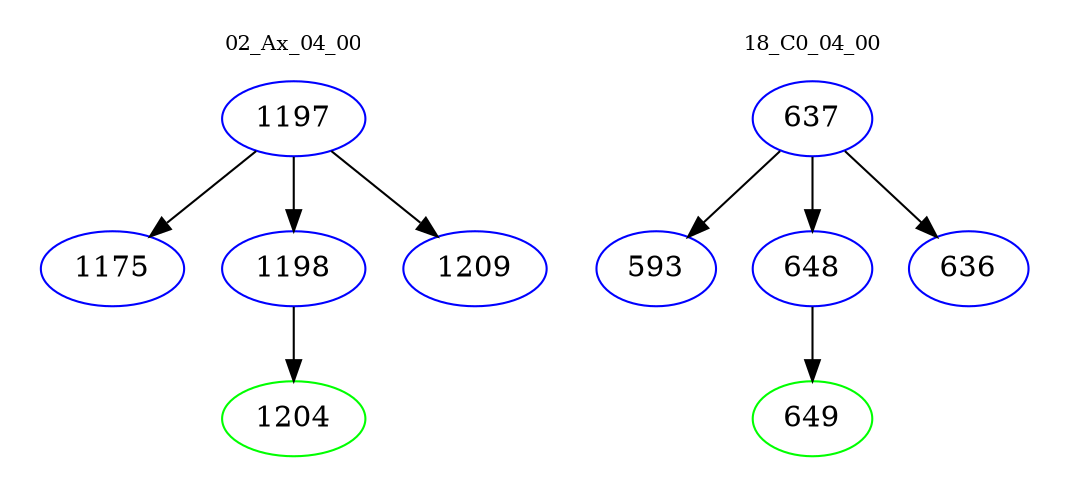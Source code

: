 digraph{
subgraph cluster_0 {
color = white
label = "02_Ax_04_00";
fontsize=10;
T0_1197 [label="1197", color="blue"]
T0_1197 -> T0_1175 [color="black"]
T0_1175 [label="1175", color="blue"]
T0_1197 -> T0_1198 [color="black"]
T0_1198 [label="1198", color="blue"]
T0_1198 -> T0_1204 [color="black"]
T0_1204 [label="1204", color="green"]
T0_1197 -> T0_1209 [color="black"]
T0_1209 [label="1209", color="blue"]
}
subgraph cluster_1 {
color = white
label = "18_C0_04_00";
fontsize=10;
T1_637 [label="637", color="blue"]
T1_637 -> T1_593 [color="black"]
T1_593 [label="593", color="blue"]
T1_637 -> T1_648 [color="black"]
T1_648 [label="648", color="blue"]
T1_648 -> T1_649 [color="black"]
T1_649 [label="649", color="green"]
T1_637 -> T1_636 [color="black"]
T1_636 [label="636", color="blue"]
}
}
